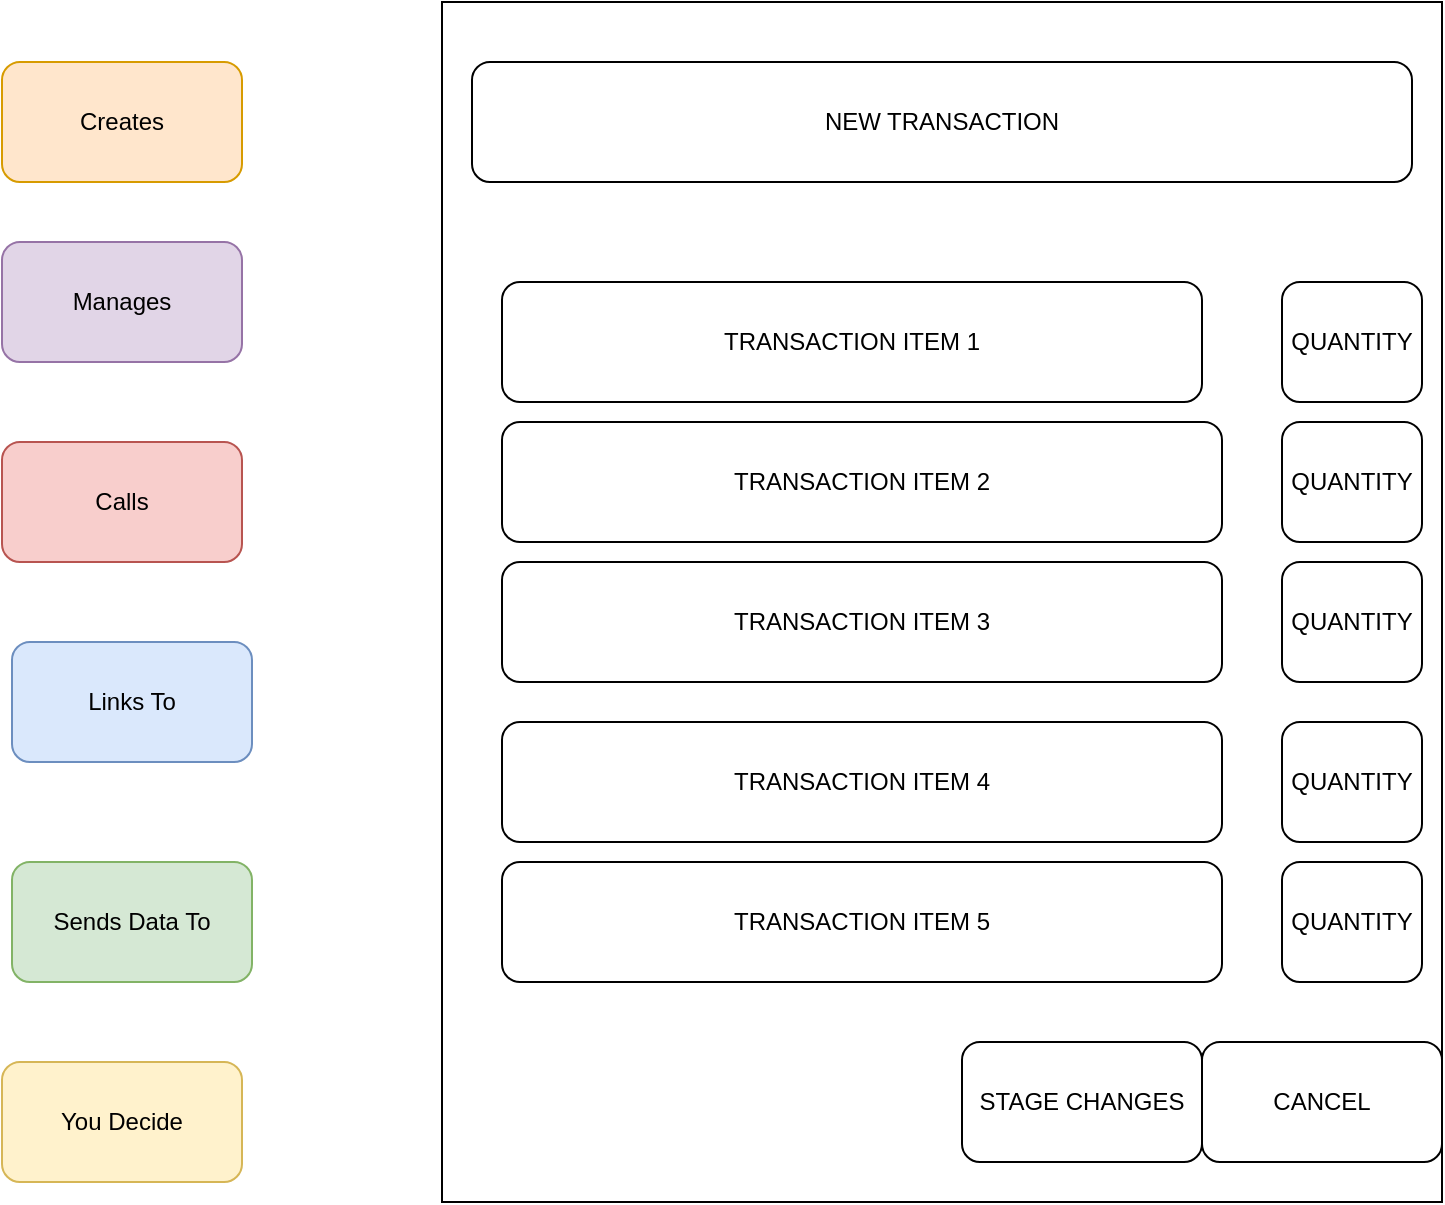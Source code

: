 <mxfile version="24.0.4" type="github">
  <diagram name="Página-1" id="hNAxjIGaJdhHwA7gnnjn">
    <mxGraphModel dx="880" dy="472" grid="1" gridSize="10" guides="1" tooltips="1" connect="1" arrows="1" fold="1" page="1" pageScale="1" pageWidth="827" pageHeight="1169" math="0" shadow="0">
      <root>
        <mxCell id="0" />
        <mxCell id="1" parent="0" />
        <mxCell id="9Bf6Wea90JQik3r4SX6L-1" value="Creates" style="rounded=1;whiteSpace=wrap;html=1;fillColor=#ffe6cc;strokeColor=#d79b00;" parent="1" vertex="1">
          <mxGeometry x="80" y="50" width="120" height="60" as="geometry" />
        </mxCell>
        <mxCell id="9Bf6Wea90JQik3r4SX6L-2" value="You Decide" style="rounded=1;whiteSpace=wrap;html=1;fillColor=#fff2cc;strokeColor=#d6b656;" parent="1" vertex="1">
          <mxGeometry x="80" y="550" width="120" height="60" as="geometry" />
        </mxCell>
        <mxCell id="9Bf6Wea90JQik3r4SX6L-3" value="Sends Data To" style="rounded=1;whiteSpace=wrap;html=1;fillColor=#d5e8d4;strokeColor=#82b366;" parent="1" vertex="1">
          <mxGeometry x="85" y="450" width="120" height="60" as="geometry" />
        </mxCell>
        <mxCell id="9Bf6Wea90JQik3r4SX6L-4" value="Links To" style="rounded=1;whiteSpace=wrap;html=1;fillColor=#dae8fc;strokeColor=#6c8ebf;" parent="1" vertex="1">
          <mxGeometry x="85" y="340" width="120" height="60" as="geometry" />
        </mxCell>
        <mxCell id="9Bf6Wea90JQik3r4SX6L-5" value="Calls" style="rounded=1;whiteSpace=wrap;html=1;fillColor=#f8cecc;strokeColor=#b85450;" parent="1" vertex="1">
          <mxGeometry x="80" y="240" width="120" height="60" as="geometry" />
        </mxCell>
        <mxCell id="9Bf6Wea90JQik3r4SX6L-6" value="Manages" style="rounded=1;whiteSpace=wrap;html=1;fillColor=#e1d5e7;strokeColor=#9673a6;" parent="1" vertex="1">
          <mxGeometry x="80" y="140" width="120" height="60" as="geometry" />
        </mxCell>
        <mxCell id="9Bf6Wea90JQik3r4SX6L-7" value="" style="rounded=0;whiteSpace=wrap;html=1;" parent="1" vertex="1">
          <mxGeometry x="300" y="20" width="500" height="600" as="geometry" />
        </mxCell>
        <mxCell id="9Bf6Wea90JQik3r4SX6L-8" value="NEW TRANSACTION" style="rounded=1;whiteSpace=wrap;html=1;" parent="1" vertex="1">
          <mxGeometry x="315" y="50" width="470" height="60" as="geometry" />
        </mxCell>
        <mxCell id="9Bf6Wea90JQik3r4SX6L-12" value="STAGE CHANGES" style="rounded=1;whiteSpace=wrap;html=1;" parent="1" vertex="1">
          <mxGeometry x="560" y="540" width="120" height="60" as="geometry" />
        </mxCell>
        <mxCell id="9Bf6Wea90JQik3r4SX6L-19" value="TRANSACTION ITEM 1" style="rounded=1;whiteSpace=wrap;html=1;" parent="1" vertex="1">
          <mxGeometry x="330" y="160" width="350" height="60" as="geometry" />
        </mxCell>
        <mxCell id="9Bf6Wea90JQik3r4SX6L-20" value="QUANTITY" style="rounded=1;whiteSpace=wrap;html=1;" parent="1" vertex="1">
          <mxGeometry x="720" y="160" width="70" height="60" as="geometry" />
        </mxCell>
        <mxCell id="9Bf6Wea90JQik3r4SX6L-23" value="TRANSACTION ITEM 2" style="rounded=1;whiteSpace=wrap;html=1;" parent="1" vertex="1">
          <mxGeometry x="330" y="230" width="360" height="60" as="geometry" />
        </mxCell>
        <mxCell id="9Bf6Wea90JQik3r4SX6L-24" value="QUANTITY" style="rounded=1;whiteSpace=wrap;html=1;" parent="1" vertex="1">
          <mxGeometry x="720" y="230" width="70" height="60" as="geometry" />
        </mxCell>
        <mxCell id="9Bf6Wea90JQik3r4SX6L-27" value="TRANSACTION ITEM 3" style="rounded=1;whiteSpace=wrap;html=1;" parent="1" vertex="1">
          <mxGeometry x="330" y="300" width="360" height="60" as="geometry" />
        </mxCell>
        <mxCell id="9Bf6Wea90JQik3r4SX6L-28" value="QUANTITY" style="rounded=1;whiteSpace=wrap;html=1;" parent="1" vertex="1">
          <mxGeometry x="720" y="300" width="70" height="60" as="geometry" />
        </mxCell>
        <mxCell id="9Bf6Wea90JQik3r4SX6L-31" value="TRANSACTION ITEM 4" style="rounded=1;whiteSpace=wrap;html=1;" parent="1" vertex="1">
          <mxGeometry x="330" y="380" width="360" height="60" as="geometry" />
        </mxCell>
        <mxCell id="9Bf6Wea90JQik3r4SX6L-32" value="QUANTITY" style="rounded=1;whiteSpace=wrap;html=1;" parent="1" vertex="1">
          <mxGeometry x="720" y="380" width="70" height="60" as="geometry" />
        </mxCell>
        <mxCell id="9Bf6Wea90JQik3r4SX6L-34" value="CANCEL" style="rounded=1;whiteSpace=wrap;html=1;" parent="1" vertex="1">
          <mxGeometry x="680" y="540" width="120" height="60" as="geometry" />
        </mxCell>
        <mxCell id="7g7zR7DMZFndxey6CeW--2" value="TRANSACTION ITEM 5" style="rounded=1;whiteSpace=wrap;html=1;" parent="1" vertex="1">
          <mxGeometry x="330" y="450" width="360" height="60" as="geometry" />
        </mxCell>
        <mxCell id="7g7zR7DMZFndxey6CeW--3" value="QUANTITY" style="rounded=1;whiteSpace=wrap;html=1;" parent="1" vertex="1">
          <mxGeometry x="720" y="450" width="70" height="60" as="geometry" />
        </mxCell>
      </root>
    </mxGraphModel>
  </diagram>
</mxfile>
